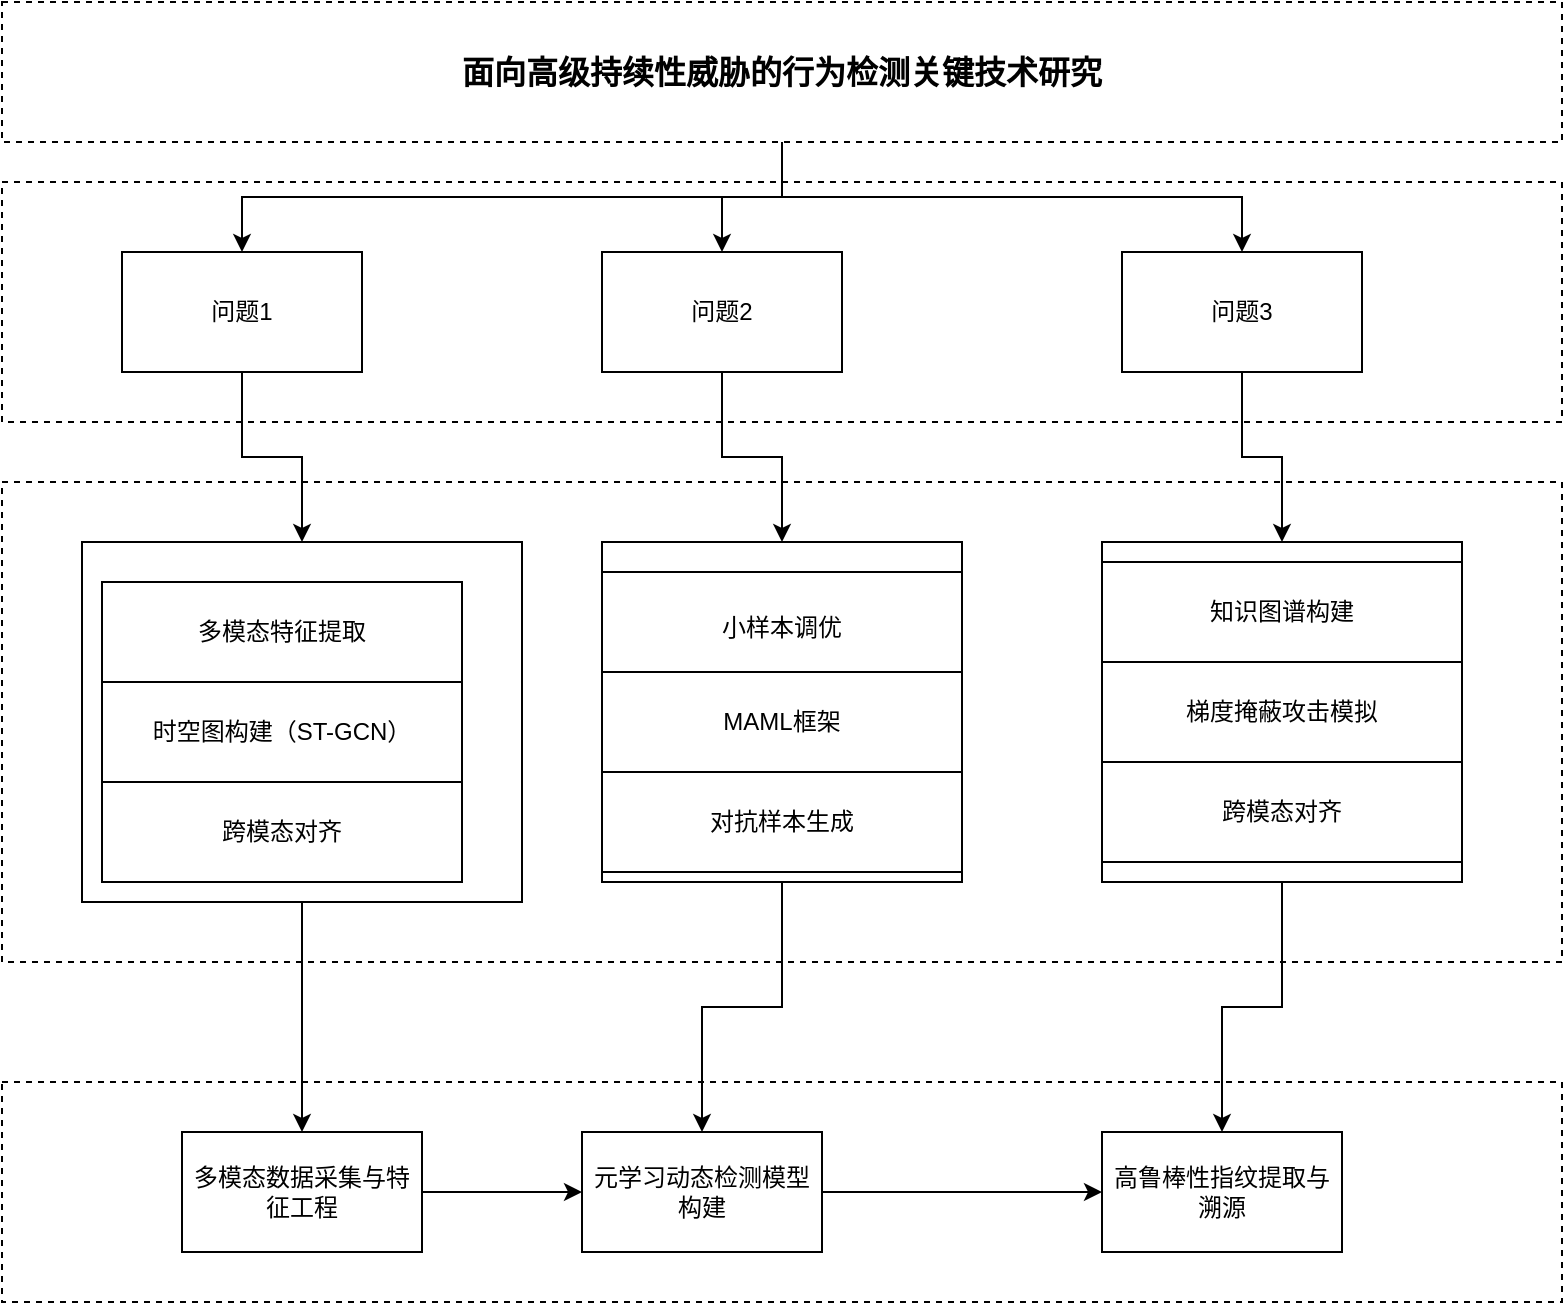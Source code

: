 <mxfile version="26.0.11">
  <diagram id="31b32b95-0358-9bc7-6ba0-a27c054ed1a7" name="Page-1">
    <mxGraphModel dx="959" dy="1021" grid="1" gridSize="10" guides="1" tooltips="1" connect="1" arrows="1" fold="1" page="1" pageScale="1" pageWidth="827" pageHeight="1169" background="none" math="0" shadow="0">
      <root>
        <mxCell id="0" />
        <mxCell id="1" parent="0" />
        <mxCell id="medj744ytxk-ZfBOXQ-K-96" value="" style="rounded=0;whiteSpace=wrap;html=1;dashed=1;fontSize=16;fontStyle=1" vertex="1" parent="1">
          <mxGeometry x="340" y="200" width="780" height="120" as="geometry" />
        </mxCell>
        <mxCell id="medj744ytxk-ZfBOXQ-K-104" value="" style="rounded=0;whiteSpace=wrap;html=1;dashed=1;fontSize=16;fontStyle=1" vertex="1" parent="1">
          <mxGeometry x="340" y="650" width="780" height="110" as="geometry" />
        </mxCell>
        <mxCell id="medj744ytxk-ZfBOXQ-K-108" style="edgeStyle=orthogonalEdgeStyle;rounded=0;orthogonalLoop=1;jettySize=auto;html=1;entryX=0.5;entryY=0;entryDx=0;entryDy=0;" edge="1" parent="1" source="medj744ytxk-ZfBOXQ-K-95" target="medj744ytxk-ZfBOXQ-K-106">
          <mxGeometry relative="1" as="geometry" />
        </mxCell>
        <mxCell id="medj744ytxk-ZfBOXQ-K-109" style="edgeStyle=orthogonalEdgeStyle;rounded=0;orthogonalLoop=1;jettySize=auto;html=1;exitX=0.5;exitY=1;exitDx=0;exitDy=0;" edge="1" parent="1" source="medj744ytxk-ZfBOXQ-K-95" target="medj744ytxk-ZfBOXQ-K-105">
          <mxGeometry relative="1" as="geometry" />
        </mxCell>
        <mxCell id="medj744ytxk-ZfBOXQ-K-110" style="edgeStyle=orthogonalEdgeStyle;rounded=0;orthogonalLoop=1;jettySize=auto;html=1;exitX=0.5;exitY=1;exitDx=0;exitDy=0;" edge="1" parent="1" source="medj744ytxk-ZfBOXQ-K-95" target="medj744ytxk-ZfBOXQ-K-107">
          <mxGeometry relative="1" as="geometry" />
        </mxCell>
        <mxCell id="medj744ytxk-ZfBOXQ-K-95" value="面向高级持续性威胁的行为检测关键技术研究" style="rounded=0;whiteSpace=wrap;html=1;dashed=1;fontSize=16;fontStyle=1" vertex="1" parent="1">
          <mxGeometry x="340" y="110" width="780" height="70" as="geometry" />
        </mxCell>
        <mxCell id="medj744ytxk-ZfBOXQ-K-97" value="" style="rounded=0;whiteSpace=wrap;html=1;dashed=1;fontSize=16;fontStyle=1" vertex="1" parent="1">
          <mxGeometry x="340" y="350" width="780" height="240" as="geometry" />
        </mxCell>
        <mxCell id="medj744ytxk-ZfBOXQ-K-118" style="edgeStyle=orthogonalEdgeStyle;rounded=0;orthogonalLoop=1;jettySize=auto;html=1;" edge="1" parent="1" source="medj744ytxk-ZfBOXQ-K-98" target="medj744ytxk-ZfBOXQ-K-102">
          <mxGeometry relative="1" as="geometry" />
        </mxCell>
        <mxCell id="medj744ytxk-ZfBOXQ-K-98" value="多模态数据采集与特征工程" style="rounded=0;whiteSpace=wrap;html=1;" vertex="1" parent="1">
          <mxGeometry x="430" y="675" width="120" height="60" as="geometry" />
        </mxCell>
        <mxCell id="medj744ytxk-ZfBOXQ-K-114" style="edgeStyle=orthogonalEdgeStyle;rounded=0;orthogonalLoop=1;jettySize=auto;html=1;entryX=0.5;entryY=0;entryDx=0;entryDy=0;" edge="1" parent="1" source="medj744ytxk-ZfBOXQ-K-99" target="medj744ytxk-ZfBOXQ-K-98">
          <mxGeometry relative="1" as="geometry" />
        </mxCell>
        <mxCell id="medj744ytxk-ZfBOXQ-K-99" value="" style="rounded=0;whiteSpace=wrap;html=1;" vertex="1" parent="1">
          <mxGeometry x="380" y="380" width="220" height="180" as="geometry" />
        </mxCell>
        <mxCell id="medj744ytxk-ZfBOXQ-K-115" value="" style="edgeStyle=orthogonalEdgeStyle;rounded=0;orthogonalLoop=1;jettySize=auto;html=1;" edge="1" parent="1" source="medj744ytxk-ZfBOXQ-K-100" target="medj744ytxk-ZfBOXQ-K-102">
          <mxGeometry relative="1" as="geometry" />
        </mxCell>
        <mxCell id="medj744ytxk-ZfBOXQ-K-100" value="" style="rounded=0;whiteSpace=wrap;html=1;" vertex="1" parent="1">
          <mxGeometry x="640" y="380" width="180" height="170" as="geometry" />
        </mxCell>
        <mxCell id="medj744ytxk-ZfBOXQ-K-116" style="edgeStyle=orthogonalEdgeStyle;rounded=0;orthogonalLoop=1;jettySize=auto;html=1;" edge="1" parent="1" source="medj744ytxk-ZfBOXQ-K-101" target="medj744ytxk-ZfBOXQ-K-103">
          <mxGeometry relative="1" as="geometry" />
        </mxCell>
        <mxCell id="medj744ytxk-ZfBOXQ-K-101" value="" style="rounded=0;whiteSpace=wrap;html=1;" vertex="1" parent="1">
          <mxGeometry x="890" y="380" width="180" height="170" as="geometry" />
        </mxCell>
        <mxCell id="medj744ytxk-ZfBOXQ-K-119" style="edgeStyle=orthogonalEdgeStyle;rounded=0;orthogonalLoop=1;jettySize=auto;html=1;entryX=0;entryY=0.5;entryDx=0;entryDy=0;" edge="1" parent="1" source="medj744ytxk-ZfBOXQ-K-102" target="medj744ytxk-ZfBOXQ-K-103">
          <mxGeometry relative="1" as="geometry" />
        </mxCell>
        <mxCell id="medj744ytxk-ZfBOXQ-K-102" value="元学习动态检测模型构建" style="rounded=0;whiteSpace=wrap;html=1;" vertex="1" parent="1">
          <mxGeometry x="630" y="675" width="120" height="60" as="geometry" />
        </mxCell>
        <mxCell id="medj744ytxk-ZfBOXQ-K-103" value="高鲁棒性指纹提取与溯源" style="rounded=0;whiteSpace=wrap;html=1;" vertex="1" parent="1">
          <mxGeometry x="890" y="675" width="120" height="60" as="geometry" />
        </mxCell>
        <mxCell id="medj744ytxk-ZfBOXQ-K-111" style="edgeStyle=orthogonalEdgeStyle;rounded=0;orthogonalLoop=1;jettySize=auto;html=1;exitX=0.5;exitY=1;exitDx=0;exitDy=0;" edge="1" parent="1" source="medj744ytxk-ZfBOXQ-K-105" target="medj744ytxk-ZfBOXQ-K-99">
          <mxGeometry relative="1" as="geometry" />
        </mxCell>
        <mxCell id="medj744ytxk-ZfBOXQ-K-105" value="问题1" style="rounded=0;whiteSpace=wrap;html=1;" vertex="1" parent="1">
          <mxGeometry x="400" y="235" width="120" height="60" as="geometry" />
        </mxCell>
        <mxCell id="medj744ytxk-ZfBOXQ-K-112" style="edgeStyle=orthogonalEdgeStyle;rounded=0;orthogonalLoop=1;jettySize=auto;html=1;" edge="1" parent="1" source="medj744ytxk-ZfBOXQ-K-106" target="medj744ytxk-ZfBOXQ-K-100">
          <mxGeometry relative="1" as="geometry" />
        </mxCell>
        <mxCell id="medj744ytxk-ZfBOXQ-K-106" value="问题2" style="rounded=0;whiteSpace=wrap;html=1;" vertex="1" parent="1">
          <mxGeometry x="640" y="235" width="120" height="60" as="geometry" />
        </mxCell>
        <mxCell id="medj744ytxk-ZfBOXQ-K-113" style="edgeStyle=orthogonalEdgeStyle;rounded=0;orthogonalLoop=1;jettySize=auto;html=1;entryX=0.5;entryY=0;entryDx=0;entryDy=0;" edge="1" parent="1" source="medj744ytxk-ZfBOXQ-K-107" target="medj744ytxk-ZfBOXQ-K-101">
          <mxGeometry relative="1" as="geometry" />
        </mxCell>
        <mxCell id="medj744ytxk-ZfBOXQ-K-107" value="问题3" style="rounded=0;whiteSpace=wrap;html=1;" vertex="1" parent="1">
          <mxGeometry x="900" y="235" width="120" height="60" as="geometry" />
        </mxCell>
        <mxCell id="medj744ytxk-ZfBOXQ-K-121" value="多模态特征提取" style="rounded=0;whiteSpace=wrap;html=1;" vertex="1" parent="1">
          <mxGeometry x="390" y="400" width="180" height="50" as="geometry" />
        </mxCell>
        <mxCell id="medj744ytxk-ZfBOXQ-K-122" value="时空图构建（ST-GCN）" style="rounded=0;whiteSpace=wrap;html=1;" vertex="1" parent="1">
          <mxGeometry x="390" y="450" width="180" height="50" as="geometry" />
        </mxCell>
        <mxCell id="medj744ytxk-ZfBOXQ-K-123" value="跨模态对齐" style="rounded=0;whiteSpace=wrap;html=1;" vertex="1" parent="1">
          <mxGeometry x="390" y="500" width="180" height="50" as="geometry" />
        </mxCell>
        <mxCell id="medj744ytxk-ZfBOXQ-K-124" value="小样本调优" style="rounded=0;whiteSpace=wrap;html=1;" vertex="1" parent="1">
          <mxGeometry x="640" y="395" width="180" height="55" as="geometry" />
        </mxCell>
        <mxCell id="medj744ytxk-ZfBOXQ-K-125" value="MAML框架" style="rounded=0;whiteSpace=wrap;html=1;" vertex="1" parent="1">
          <mxGeometry x="640" y="445" width="180" height="50" as="geometry" />
        </mxCell>
        <mxCell id="medj744ytxk-ZfBOXQ-K-126" value="对抗样本生成" style="rounded=0;whiteSpace=wrap;html=1;" vertex="1" parent="1">
          <mxGeometry x="640" y="495" width="180" height="50" as="geometry" />
        </mxCell>
        <mxCell id="medj744ytxk-ZfBOXQ-K-127" value="知识图谱构建" style="rounded=0;whiteSpace=wrap;html=1;" vertex="1" parent="1">
          <mxGeometry x="890" y="390" width="180" height="50" as="geometry" />
        </mxCell>
        <mxCell id="medj744ytxk-ZfBOXQ-K-128" value="梯度掩蔽攻击模拟" style="rounded=0;whiteSpace=wrap;html=1;" vertex="1" parent="1">
          <mxGeometry x="890" y="440" width="180" height="50" as="geometry" />
        </mxCell>
        <mxCell id="medj744ytxk-ZfBOXQ-K-129" value="跨模态对齐" style="rounded=0;whiteSpace=wrap;html=1;" vertex="1" parent="1">
          <mxGeometry x="890" y="490" width="180" height="50" as="geometry" />
        </mxCell>
      </root>
    </mxGraphModel>
  </diagram>
</mxfile>
